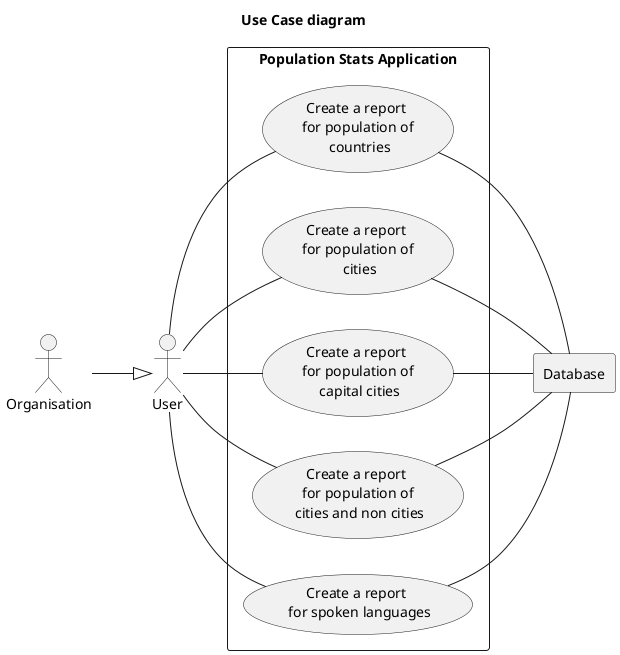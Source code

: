 @startuml

left to right direction

Title Use Case diagram

' ======= the actors =========

actor User as "User"

Organisation --|> User

rectangle DB as "Database"

rectangle "Population Stats Application" {


    ' ====== the use cases =========

    usecase UC1 as "Create a report \n for population of \n countries"
    usecase UC2 as "Create a report \n for population of \n cities"
    usecase UC3 as "Create a report \n for population of \n capital cities"
    usecase UC4 as "Create a report \n for population of \n cities and non cities"
    usecase UC5 as "Create a report \n for spoken languages"


    User -- UC5
    User -- UC4
    User -- UC3
    User -- UC2
    User -- UC1

    UC1 -- DB
    UC2 -- DB
    UC3 -- DB
    UC4 -- DB
    UC5 -- DB


}

@enduml